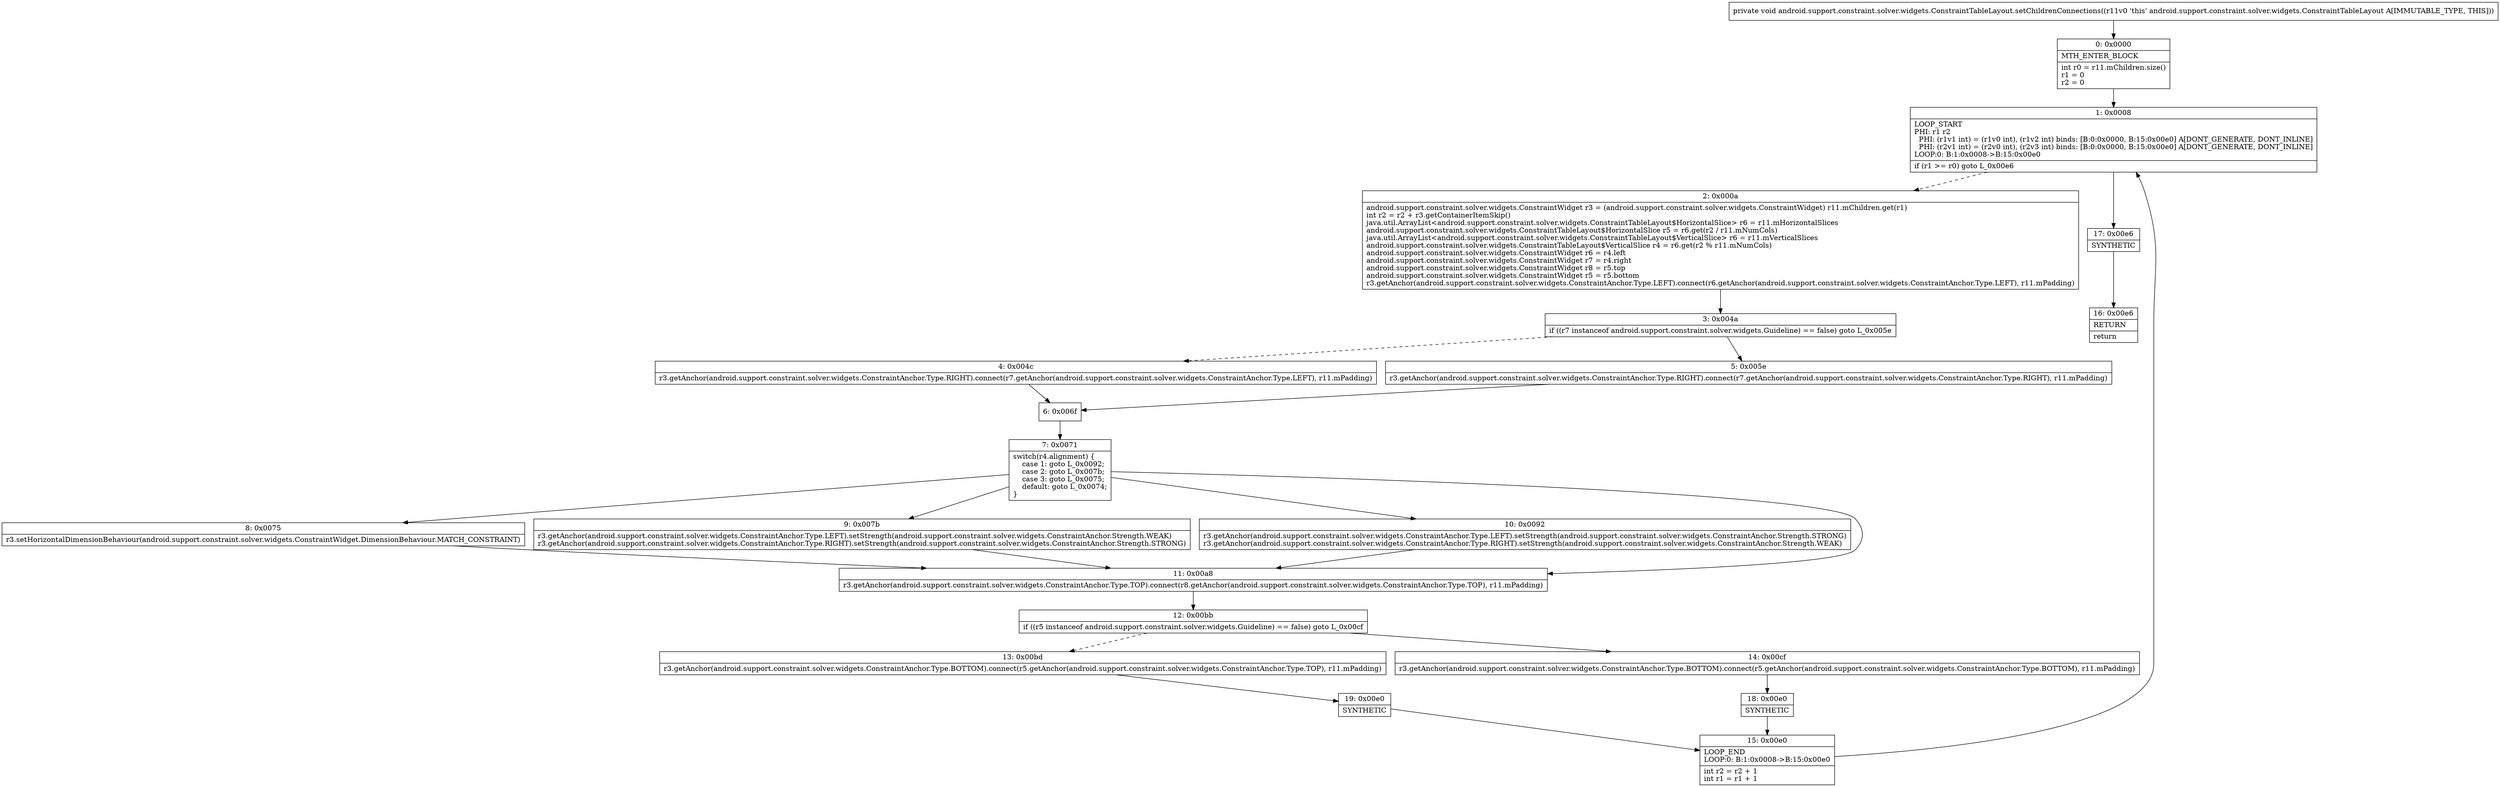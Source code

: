 digraph "CFG forandroid.support.constraint.solver.widgets.ConstraintTableLayout.setChildrenConnections()V" {
Node_0 [shape=record,label="{0\:\ 0x0000|MTH_ENTER_BLOCK\l|int r0 = r11.mChildren.size()\lr1 = 0\lr2 = 0\l}"];
Node_1 [shape=record,label="{1\:\ 0x0008|LOOP_START\lPHI: r1 r2 \l  PHI: (r1v1 int) = (r1v0 int), (r1v2 int) binds: [B:0:0x0000, B:15:0x00e0] A[DONT_GENERATE, DONT_INLINE]\l  PHI: (r2v1 int) = (r2v0 int), (r2v3 int) binds: [B:0:0x0000, B:15:0x00e0] A[DONT_GENERATE, DONT_INLINE]\lLOOP:0: B:1:0x0008\-\>B:15:0x00e0\l|if (r1 \>= r0) goto L_0x00e6\l}"];
Node_2 [shape=record,label="{2\:\ 0x000a|android.support.constraint.solver.widgets.ConstraintWidget r3 = (android.support.constraint.solver.widgets.ConstraintWidget) r11.mChildren.get(r1)\lint r2 = r2 + r3.getContainerItemSkip()\ljava.util.ArrayList\<android.support.constraint.solver.widgets.ConstraintTableLayout$HorizontalSlice\> r6 = r11.mHorizontalSlices\landroid.support.constraint.solver.widgets.ConstraintTableLayout$HorizontalSlice r5 = r6.get(r2 \/ r11.mNumCols)\ljava.util.ArrayList\<android.support.constraint.solver.widgets.ConstraintTableLayout$VerticalSlice\> r6 = r11.mVerticalSlices\landroid.support.constraint.solver.widgets.ConstraintTableLayout$VerticalSlice r4 = r6.get(r2 % r11.mNumCols)\landroid.support.constraint.solver.widgets.ConstraintWidget r6 = r4.left\landroid.support.constraint.solver.widgets.ConstraintWidget r7 = r4.right\landroid.support.constraint.solver.widgets.ConstraintWidget r8 = r5.top\landroid.support.constraint.solver.widgets.ConstraintWidget r5 = r5.bottom\lr3.getAnchor(android.support.constraint.solver.widgets.ConstraintAnchor.Type.LEFT).connect(r6.getAnchor(android.support.constraint.solver.widgets.ConstraintAnchor.Type.LEFT), r11.mPadding)\l}"];
Node_3 [shape=record,label="{3\:\ 0x004a|if ((r7 instanceof android.support.constraint.solver.widgets.Guideline) == false) goto L_0x005e\l}"];
Node_4 [shape=record,label="{4\:\ 0x004c|r3.getAnchor(android.support.constraint.solver.widgets.ConstraintAnchor.Type.RIGHT).connect(r7.getAnchor(android.support.constraint.solver.widgets.ConstraintAnchor.Type.LEFT), r11.mPadding)\l}"];
Node_5 [shape=record,label="{5\:\ 0x005e|r3.getAnchor(android.support.constraint.solver.widgets.ConstraintAnchor.Type.RIGHT).connect(r7.getAnchor(android.support.constraint.solver.widgets.ConstraintAnchor.Type.RIGHT), r11.mPadding)\l}"];
Node_6 [shape=record,label="{6\:\ 0x006f}"];
Node_7 [shape=record,label="{7\:\ 0x0071|switch(r4.alignment) \{\l    case 1: goto L_0x0092;\l    case 2: goto L_0x007b;\l    case 3: goto L_0x0075;\l    default: goto L_0x0074;\l\}\l}"];
Node_8 [shape=record,label="{8\:\ 0x0075|r3.setHorizontalDimensionBehaviour(android.support.constraint.solver.widgets.ConstraintWidget.DimensionBehaviour.MATCH_CONSTRAINT)\l}"];
Node_9 [shape=record,label="{9\:\ 0x007b|r3.getAnchor(android.support.constraint.solver.widgets.ConstraintAnchor.Type.LEFT).setStrength(android.support.constraint.solver.widgets.ConstraintAnchor.Strength.WEAK)\lr3.getAnchor(android.support.constraint.solver.widgets.ConstraintAnchor.Type.RIGHT).setStrength(android.support.constraint.solver.widgets.ConstraintAnchor.Strength.STRONG)\l}"];
Node_10 [shape=record,label="{10\:\ 0x0092|r3.getAnchor(android.support.constraint.solver.widgets.ConstraintAnchor.Type.LEFT).setStrength(android.support.constraint.solver.widgets.ConstraintAnchor.Strength.STRONG)\lr3.getAnchor(android.support.constraint.solver.widgets.ConstraintAnchor.Type.RIGHT).setStrength(android.support.constraint.solver.widgets.ConstraintAnchor.Strength.WEAK)\l}"];
Node_11 [shape=record,label="{11\:\ 0x00a8|r3.getAnchor(android.support.constraint.solver.widgets.ConstraintAnchor.Type.TOP).connect(r8.getAnchor(android.support.constraint.solver.widgets.ConstraintAnchor.Type.TOP), r11.mPadding)\l}"];
Node_12 [shape=record,label="{12\:\ 0x00bb|if ((r5 instanceof android.support.constraint.solver.widgets.Guideline) == false) goto L_0x00cf\l}"];
Node_13 [shape=record,label="{13\:\ 0x00bd|r3.getAnchor(android.support.constraint.solver.widgets.ConstraintAnchor.Type.BOTTOM).connect(r5.getAnchor(android.support.constraint.solver.widgets.ConstraintAnchor.Type.TOP), r11.mPadding)\l}"];
Node_14 [shape=record,label="{14\:\ 0x00cf|r3.getAnchor(android.support.constraint.solver.widgets.ConstraintAnchor.Type.BOTTOM).connect(r5.getAnchor(android.support.constraint.solver.widgets.ConstraintAnchor.Type.BOTTOM), r11.mPadding)\l}"];
Node_15 [shape=record,label="{15\:\ 0x00e0|LOOP_END\lLOOP:0: B:1:0x0008\-\>B:15:0x00e0\l|int r2 = r2 + 1\lint r1 = r1 + 1\l}"];
Node_16 [shape=record,label="{16\:\ 0x00e6|RETURN\l|return\l}"];
Node_17 [shape=record,label="{17\:\ 0x00e6|SYNTHETIC\l}"];
Node_18 [shape=record,label="{18\:\ 0x00e0|SYNTHETIC\l}"];
Node_19 [shape=record,label="{19\:\ 0x00e0|SYNTHETIC\l}"];
MethodNode[shape=record,label="{private void android.support.constraint.solver.widgets.ConstraintTableLayout.setChildrenConnections((r11v0 'this' android.support.constraint.solver.widgets.ConstraintTableLayout A[IMMUTABLE_TYPE, THIS])) }"];
MethodNode -> Node_0;
Node_0 -> Node_1;
Node_1 -> Node_2[style=dashed];
Node_1 -> Node_17;
Node_2 -> Node_3;
Node_3 -> Node_4[style=dashed];
Node_3 -> Node_5;
Node_4 -> Node_6;
Node_5 -> Node_6;
Node_6 -> Node_7;
Node_7 -> Node_8;
Node_7 -> Node_9;
Node_7 -> Node_10;
Node_7 -> Node_11;
Node_8 -> Node_11;
Node_9 -> Node_11;
Node_10 -> Node_11;
Node_11 -> Node_12;
Node_12 -> Node_13[style=dashed];
Node_12 -> Node_14;
Node_13 -> Node_19;
Node_14 -> Node_18;
Node_15 -> Node_1;
Node_17 -> Node_16;
Node_18 -> Node_15;
Node_19 -> Node_15;
}

